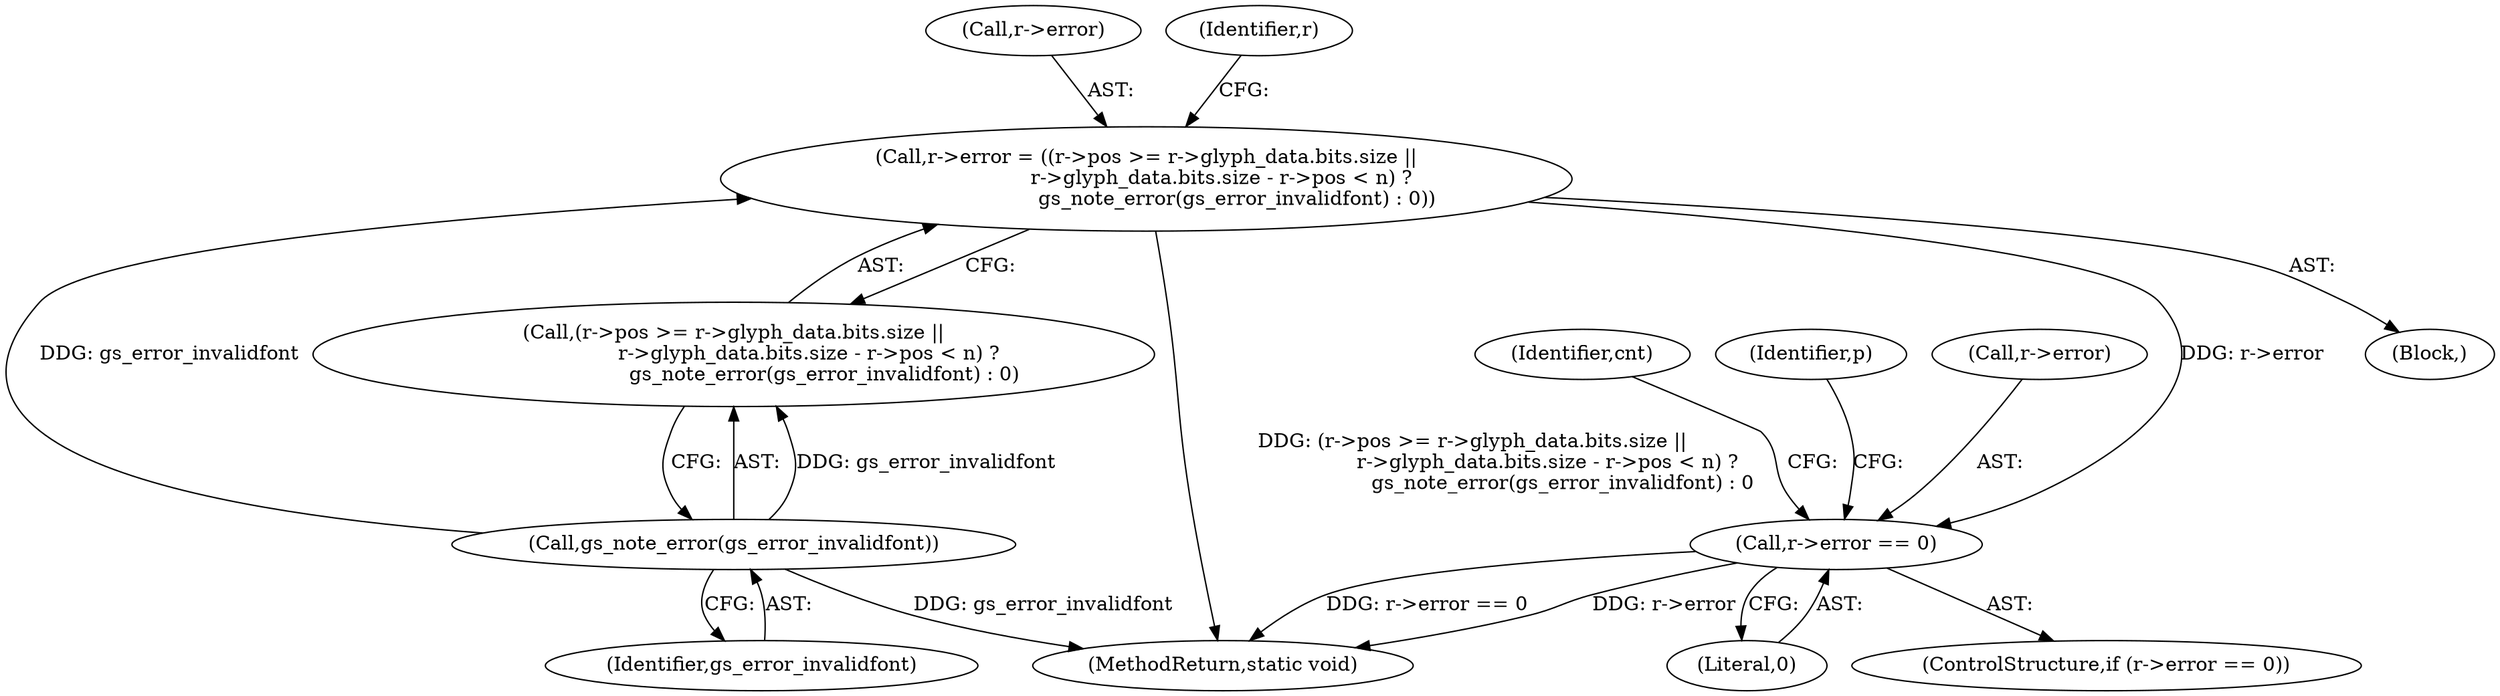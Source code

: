 digraph "0_ghostscript_937ccd17ac65935633b2ebc06cb7089b91e17e6b@integer" {
"1000139" [label="(Call,r->error = ((r->pos >= r->glyph_data.bits.size ||\n                        r->glyph_data.bits.size - r->pos < n) ?\n                             gs_note_error(gs_error_invalidfont) : 0))"];
"1000169" [label="(Call,gs_note_error(gs_error_invalidfont))"];
"1000173" [label="(Call,r->error == 0)"];
"1000143" [label="(Call,(r->pos >= r->glyph_data.bits.size ||\n                        r->glyph_data.bits.size - r->pos < n) ?\n                             gs_note_error(gs_error_invalidfont) : 0)"];
"1000185" [label="(Identifier,cnt)"];
"1000139" [label="(Call,r->error = ((r->pos >= r->glyph_data.bits.size ||\n                        r->glyph_data.bits.size - r->pos < n) ?\n                             gs_note_error(gs_error_invalidfont) : 0))"];
"1000140" [label="(Call,r->error)"];
"1000273" [label="(MethodReturn,static void)"];
"1000125" [label="(Block,)"];
"1000170" [label="(Identifier,gs_error_invalidfont)"];
"1000172" [label="(ControlStructure,if (r->error == 0))"];
"1000177" [label="(Literal,0)"];
"1000179" [label="(Identifier,p)"];
"1000175" [label="(Identifier,r)"];
"1000174" [label="(Call,r->error)"];
"1000169" [label="(Call,gs_note_error(gs_error_invalidfont))"];
"1000173" [label="(Call,r->error == 0)"];
"1000139" -> "1000125"  [label="AST: "];
"1000139" -> "1000143"  [label="CFG: "];
"1000140" -> "1000139"  [label="AST: "];
"1000143" -> "1000139"  [label="AST: "];
"1000175" -> "1000139"  [label="CFG: "];
"1000139" -> "1000273"  [label="DDG: (r->pos >= r->glyph_data.bits.size ||\n                        r->glyph_data.bits.size - r->pos < n) ?\n                             gs_note_error(gs_error_invalidfont) : 0"];
"1000169" -> "1000139"  [label="DDG: gs_error_invalidfont"];
"1000139" -> "1000173"  [label="DDG: r->error"];
"1000169" -> "1000143"  [label="AST: "];
"1000169" -> "1000170"  [label="CFG: "];
"1000170" -> "1000169"  [label="AST: "];
"1000143" -> "1000169"  [label="CFG: "];
"1000169" -> "1000273"  [label="DDG: gs_error_invalidfont"];
"1000169" -> "1000143"  [label="DDG: gs_error_invalidfont"];
"1000173" -> "1000172"  [label="AST: "];
"1000173" -> "1000177"  [label="CFG: "];
"1000174" -> "1000173"  [label="AST: "];
"1000177" -> "1000173"  [label="AST: "];
"1000179" -> "1000173"  [label="CFG: "];
"1000185" -> "1000173"  [label="CFG: "];
"1000173" -> "1000273"  [label="DDG: r->error == 0"];
"1000173" -> "1000273"  [label="DDG: r->error"];
}
